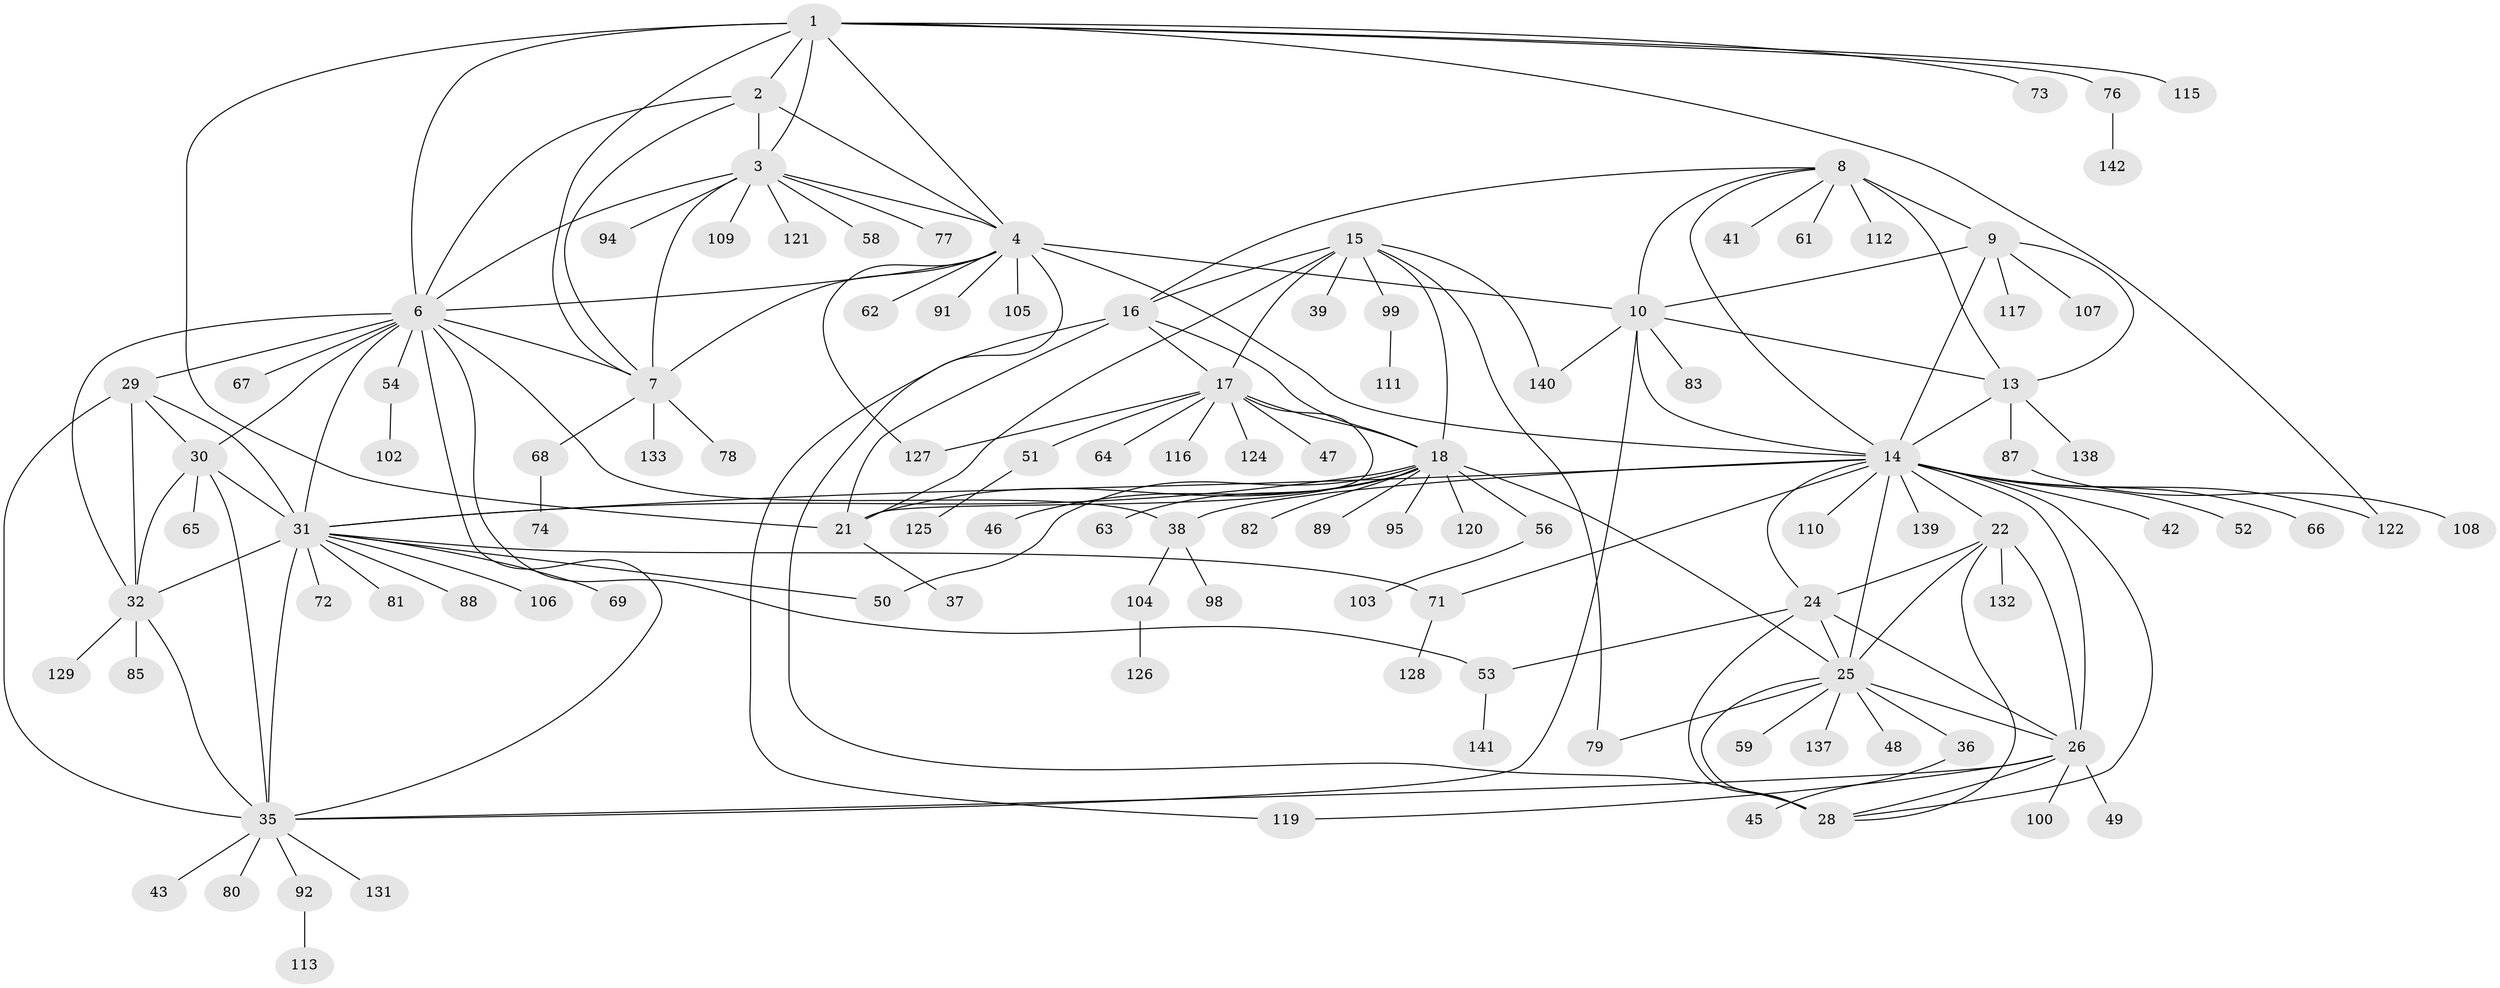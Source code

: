 // original degree distribution, {12: 0.035211267605633804, 7: 0.035211267605633804, 9: 0.04929577464788732, 8: 0.07042253521126761, 10: 0.028169014084507043, 6: 0.007042253521126761, 17: 0.007042253521126761, 11: 0.014084507042253521, 2: 0.11971830985915492, 1: 0.5704225352112676, 3: 0.056338028169014086, 4: 0.007042253521126761}
// Generated by graph-tools (version 1.1) at 2025/11/02/27/25 16:11:37]
// undirected, 112 vertices, 170 edges
graph export_dot {
graph [start="1"]
  node [color=gray90,style=filled];
  1 [super="+134"];
  2 [super="+90"];
  3 [super="+5"];
  4 [super="+44"];
  6 [super="+33"];
  7 [super="+70"];
  8 [super="+11"];
  9 [super="+12"];
  10 [super="+97"];
  13 [super="+40"];
  14 [super="+23"];
  15 [super="+130"];
  16;
  17 [super="+19"];
  18 [super="+20"];
  21 [super="+84"];
  22 [super="+55"];
  24 [super="+60"];
  25 [super="+27"];
  26 [super="+86"];
  28;
  29 [super="+101"];
  30 [super="+93"];
  31 [super="+34"];
  32 [super="+135"];
  35 [super="+57"];
  36;
  37;
  38 [super="+75"];
  39;
  41;
  42;
  43 [super="+96"];
  45;
  46;
  47;
  48 [super="+123"];
  49;
  50;
  51;
  52;
  53;
  54 [super="+114"];
  56;
  58;
  59;
  61;
  62;
  63;
  64;
  65;
  66;
  67;
  68;
  69;
  71;
  72;
  73;
  74;
  76;
  77;
  78;
  79;
  80;
  81;
  82;
  83;
  85;
  87 [super="+136"];
  88;
  89;
  91;
  92 [super="+118"];
  94;
  95;
  98;
  99;
  100;
  102;
  103;
  104;
  105;
  106;
  107;
  108;
  109;
  110;
  111;
  112;
  113;
  115;
  116;
  117;
  119;
  120;
  121;
  122;
  124;
  125;
  126;
  127;
  128;
  129;
  131;
  132;
  133;
  137;
  138;
  139;
  140;
  141;
  142;
  1 -- 2;
  1 -- 3 [weight=2];
  1 -- 4;
  1 -- 6;
  1 -- 7;
  1 -- 21;
  1 -- 73;
  1 -- 76;
  1 -- 115;
  1 -- 122;
  2 -- 3 [weight=2];
  2 -- 4;
  2 -- 6;
  2 -- 7;
  3 -- 4 [weight=2];
  3 -- 6 [weight=2];
  3 -- 7 [weight=2];
  3 -- 77;
  3 -- 109;
  3 -- 121;
  3 -- 58;
  3 -- 94;
  4 -- 6;
  4 -- 7;
  4 -- 10;
  4 -- 28;
  4 -- 62;
  4 -- 91;
  4 -- 105;
  4 -- 14;
  4 -- 127;
  6 -- 7;
  6 -- 54;
  6 -- 67;
  6 -- 32;
  6 -- 35;
  6 -- 53;
  6 -- 38;
  6 -- 29;
  6 -- 30;
  6 -- 31 [weight=2];
  7 -- 68;
  7 -- 78;
  7 -- 133;
  8 -- 9 [weight=4];
  8 -- 10 [weight=2];
  8 -- 13 [weight=2];
  8 -- 14 [weight=2];
  8 -- 16;
  8 -- 61;
  8 -- 112;
  8 -- 41;
  9 -- 10 [weight=2];
  9 -- 13 [weight=2];
  9 -- 14 [weight=2];
  9 -- 107;
  9 -- 117;
  10 -- 13;
  10 -- 14;
  10 -- 83;
  10 -- 35;
  10 -- 140;
  13 -- 14;
  13 -- 138;
  13 -- 87;
  14 -- 42;
  14 -- 52;
  14 -- 66;
  14 -- 71;
  14 -- 110;
  14 -- 122;
  14 -- 139;
  14 -- 22;
  14 -- 24;
  14 -- 25 [weight=2];
  14 -- 26;
  14 -- 28;
  14 -- 38;
  14 -- 31;
  15 -- 16;
  15 -- 17 [weight=2];
  15 -- 18 [weight=2];
  15 -- 21;
  15 -- 39;
  15 -- 79;
  15 -- 99;
  15 -- 140;
  16 -- 17 [weight=2];
  16 -- 18 [weight=2];
  16 -- 21;
  16 -- 119;
  17 -- 18 [weight=4];
  17 -- 21 [weight=2];
  17 -- 47;
  17 -- 64;
  17 -- 51;
  17 -- 116;
  17 -- 124;
  17 -- 127;
  18 -- 21 [weight=2];
  18 -- 56;
  18 -- 95;
  18 -- 120;
  18 -- 46;
  18 -- 50;
  18 -- 82;
  18 -- 89;
  18 -- 63;
  18 -- 31;
  18 -- 25;
  21 -- 37;
  22 -- 24;
  22 -- 25 [weight=2];
  22 -- 26;
  22 -- 28;
  22 -- 132;
  24 -- 25 [weight=2];
  24 -- 26;
  24 -- 28;
  24 -- 53;
  25 -- 26 [weight=2];
  25 -- 28 [weight=2];
  25 -- 36;
  25 -- 137;
  25 -- 79;
  25 -- 48;
  25 -- 59;
  26 -- 28;
  26 -- 35;
  26 -- 49;
  26 -- 100;
  26 -- 119;
  29 -- 30;
  29 -- 31 [weight=2];
  29 -- 32;
  29 -- 35;
  30 -- 31 [weight=2];
  30 -- 32;
  30 -- 35;
  30 -- 65;
  31 -- 32 [weight=2];
  31 -- 35 [weight=2];
  31 -- 81;
  31 -- 88;
  31 -- 106;
  31 -- 69;
  31 -- 71;
  31 -- 72;
  31 -- 50;
  32 -- 35;
  32 -- 85;
  32 -- 129;
  35 -- 43;
  35 -- 80;
  35 -- 92;
  35 -- 131;
  36 -- 45;
  38 -- 98;
  38 -- 104;
  51 -- 125;
  53 -- 141;
  54 -- 102;
  56 -- 103;
  68 -- 74;
  71 -- 128;
  76 -- 142;
  87 -- 108;
  92 -- 113;
  99 -- 111;
  104 -- 126;
}

